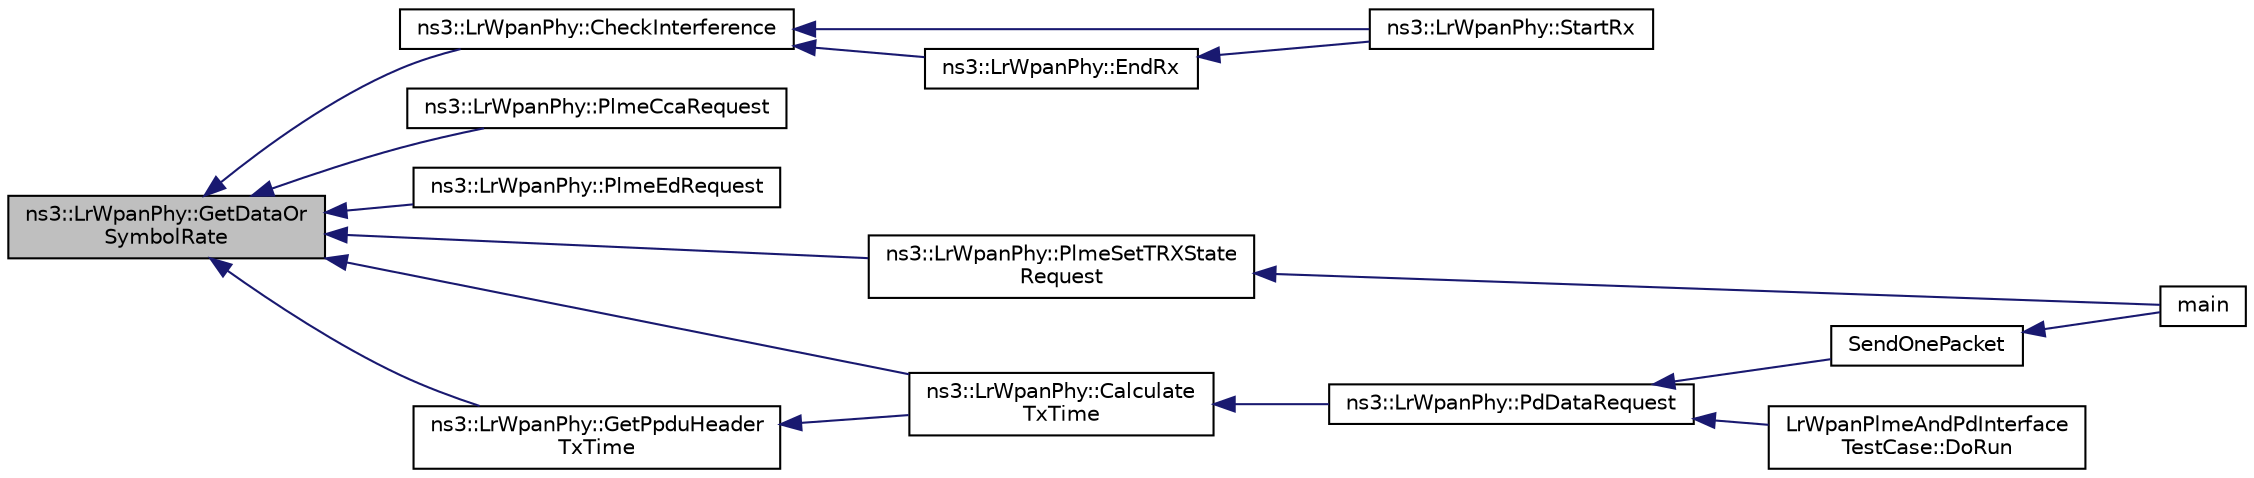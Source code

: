 digraph "ns3::LrWpanPhy::GetDataOrSymbolRate"
{
  edge [fontname="Helvetica",fontsize="10",labelfontname="Helvetica",labelfontsize="10"];
  node [fontname="Helvetica",fontsize="10",shape=record];
  rankdir="LR";
  Node1 [label="ns3::LrWpanPhy::GetDataOr\lSymbolRate",height=0.2,width=0.4,color="black", fillcolor="grey75", style="filled", fontcolor="black"];
  Node1 -> Node2 [dir="back",color="midnightblue",fontsize="10",style="solid"];
  Node2 [label="ns3::LrWpanPhy::CheckInterference",height=0.2,width=0.4,color="black", fillcolor="white", style="filled",URL="$d6/d61/classns3_1_1LrWpanPhy.html#a8a339fadde6f27b6a495377a4eca7943"];
  Node2 -> Node3 [dir="back",color="midnightblue",fontsize="10",style="solid"];
  Node3 [label="ns3::LrWpanPhy::StartRx",height=0.2,width=0.4,color="black", fillcolor="white", style="filled",URL="$d6/d61/classns3_1_1LrWpanPhy.html#a0009842c2fb1be73d1ad437ca0e28b73"];
  Node2 -> Node4 [dir="back",color="midnightblue",fontsize="10",style="solid"];
  Node4 [label="ns3::LrWpanPhy::EndRx",height=0.2,width=0.4,color="black", fillcolor="white", style="filled",URL="$d6/d61/classns3_1_1LrWpanPhy.html#a3a6d92e9b81bb3209b990e6ab12f37b3"];
  Node4 -> Node3 [dir="back",color="midnightblue",fontsize="10",style="solid"];
  Node1 -> Node5 [dir="back",color="midnightblue",fontsize="10",style="solid"];
  Node5 [label="ns3::LrWpanPhy::PlmeCcaRequest",height=0.2,width=0.4,color="black", fillcolor="white", style="filled",URL="$d6/d61/classns3_1_1LrWpanPhy.html#a3297797eba6c7423a76c502c80dd0bf1"];
  Node1 -> Node6 [dir="back",color="midnightblue",fontsize="10",style="solid"];
  Node6 [label="ns3::LrWpanPhy::PlmeEdRequest",height=0.2,width=0.4,color="black", fillcolor="white", style="filled",URL="$d6/d61/classns3_1_1LrWpanPhy.html#a344dd99555091413adab8834bdc11dea"];
  Node1 -> Node7 [dir="back",color="midnightblue",fontsize="10",style="solid"];
  Node7 [label="ns3::LrWpanPhy::PlmeSetTRXState\lRequest",height=0.2,width=0.4,color="black", fillcolor="white", style="filled",URL="$d6/d61/classns3_1_1LrWpanPhy.html#a250bd133e6781745e652c8f3a3c7badc"];
  Node7 -> Node8 [dir="back",color="midnightblue",fontsize="10",style="solid"];
  Node8 [label="main",height=0.2,width=0.4,color="black", fillcolor="white", style="filled",URL="$d9/d2b/lr-wpan-phy-test_8cc.html#a0ddf1224851353fc92bfbff6f499fa97"];
  Node1 -> Node9 [dir="back",color="midnightblue",fontsize="10",style="solid"];
  Node9 [label="ns3::LrWpanPhy::Calculate\lTxTime",height=0.2,width=0.4,color="black", fillcolor="white", style="filled",URL="$d6/d61/classns3_1_1LrWpanPhy.html#a18e8110831088f2f0ef3e55b9400526e"];
  Node9 -> Node10 [dir="back",color="midnightblue",fontsize="10",style="solid"];
  Node10 [label="ns3::LrWpanPhy::PdDataRequest",height=0.2,width=0.4,color="black", fillcolor="white", style="filled",URL="$d6/d61/classns3_1_1LrWpanPhy.html#a44d119b7c56658e97c99d9524e42f48f"];
  Node10 -> Node11 [dir="back",color="midnightblue",fontsize="10",style="solid"];
  Node11 [label="SendOnePacket",height=0.2,width=0.4,color="black", fillcolor="white", style="filled",URL="$d9/d2b/lr-wpan-phy-test_8cc.html#a297aa23c603d090d628885484e785ebf"];
  Node11 -> Node8 [dir="back",color="midnightblue",fontsize="10",style="solid"];
  Node10 -> Node12 [dir="back",color="midnightblue",fontsize="10",style="solid"];
  Node12 [label="LrWpanPlmeAndPdInterface\lTestCase::DoRun",height=0.2,width=0.4,color="black", fillcolor="white", style="filled",URL="$d6/d9f/classLrWpanPlmeAndPdInterfaceTestCase.html#a2d79b8be9839f74b689ac04a8c5e18ce",tooltip="Implementation to actually run this TestCase. "];
  Node1 -> Node13 [dir="back",color="midnightblue",fontsize="10",style="solid"];
  Node13 [label="ns3::LrWpanPhy::GetPpduHeader\lTxTime",height=0.2,width=0.4,color="black", fillcolor="white", style="filled",URL="$d6/d61/classns3_1_1LrWpanPhy.html#a8b4b00f2f8452d6b22b8ce3e1bc316d6"];
  Node13 -> Node9 [dir="back",color="midnightblue",fontsize="10",style="solid"];
}
